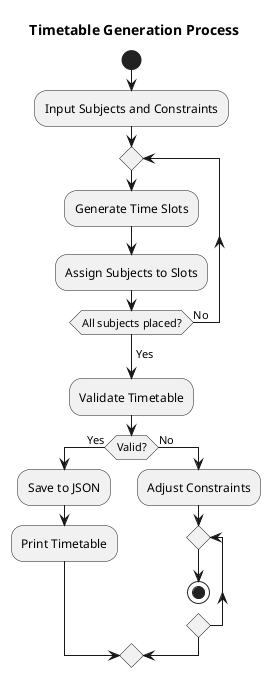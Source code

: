 @startuml activity
title Timetable Generation Process

start
:Input Subjects and Constraints;
repeat
  :Generate Time Slots;
  :Assign Subjects to Slots;
repeat while (All subjects placed?) is (No)
->Yes;
:Validate Timetable;
if (Valid?) then (Yes)
  :Save to JSON;
  :Print Timetable;
else (No)
  :Adjust Constraints;
  repeat
stop
@enduml